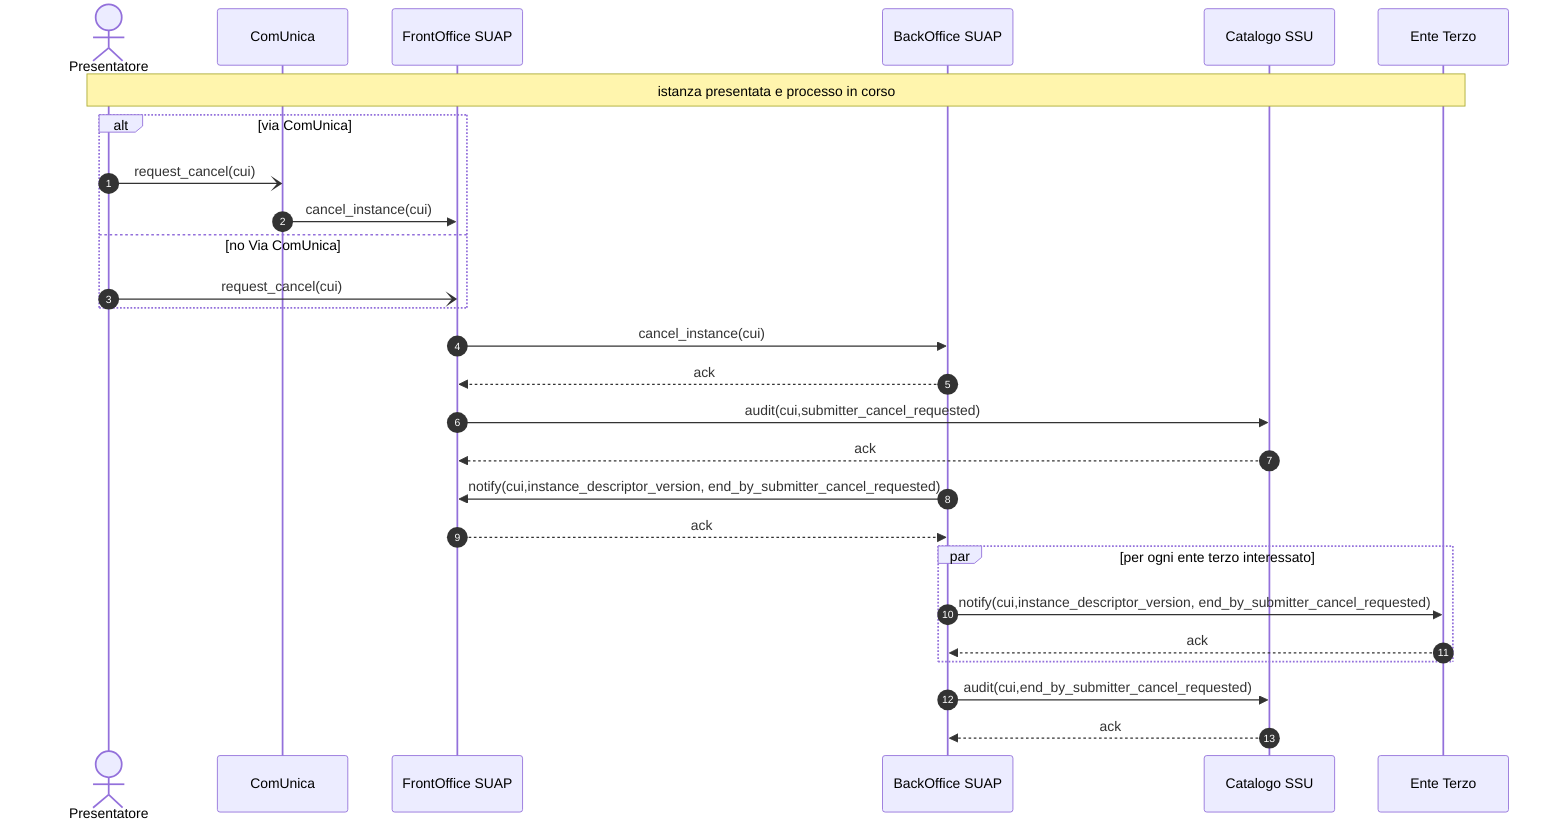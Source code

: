 sequenceDiagram
    autonumber
    
    actor P as Presentatore   
    participant CU as ComUnica
    participant F as FrontOffice SUAP  
    participant B as BackOffice SUAP   
    participant C as Catalogo SSU  
    participant E as Ente Terzo  
   
   
    Note over P,E: istanza presentata e processo in corso

    alt via ComUnica
        P -) CU: request_cancel(cui)
        CU ->> F: cancel_instance(cui)
    else no Via ComUnica
        P -) F: request_cancel(cui)
    end
  
    F ->> B: cancel_instance(cui)
    B -->> F: ack

    F ->> C: audit(cui,submitter_cancel_requested)
    C -->> F: ack

    B ->> F: notify(cui,instance_descriptor_version, end_by_submitter_cancel_requested)
    F -->> B: ack

    par per ogni ente terzo interessato        
        B ->> E: notify(cui,instance_descriptor_version, end_by_submitter_cancel_requested)
        E -->> B: ack
    end

    B ->> C: audit(cui,end_by_submitter_cancel_requested)
    C -->> B: ack